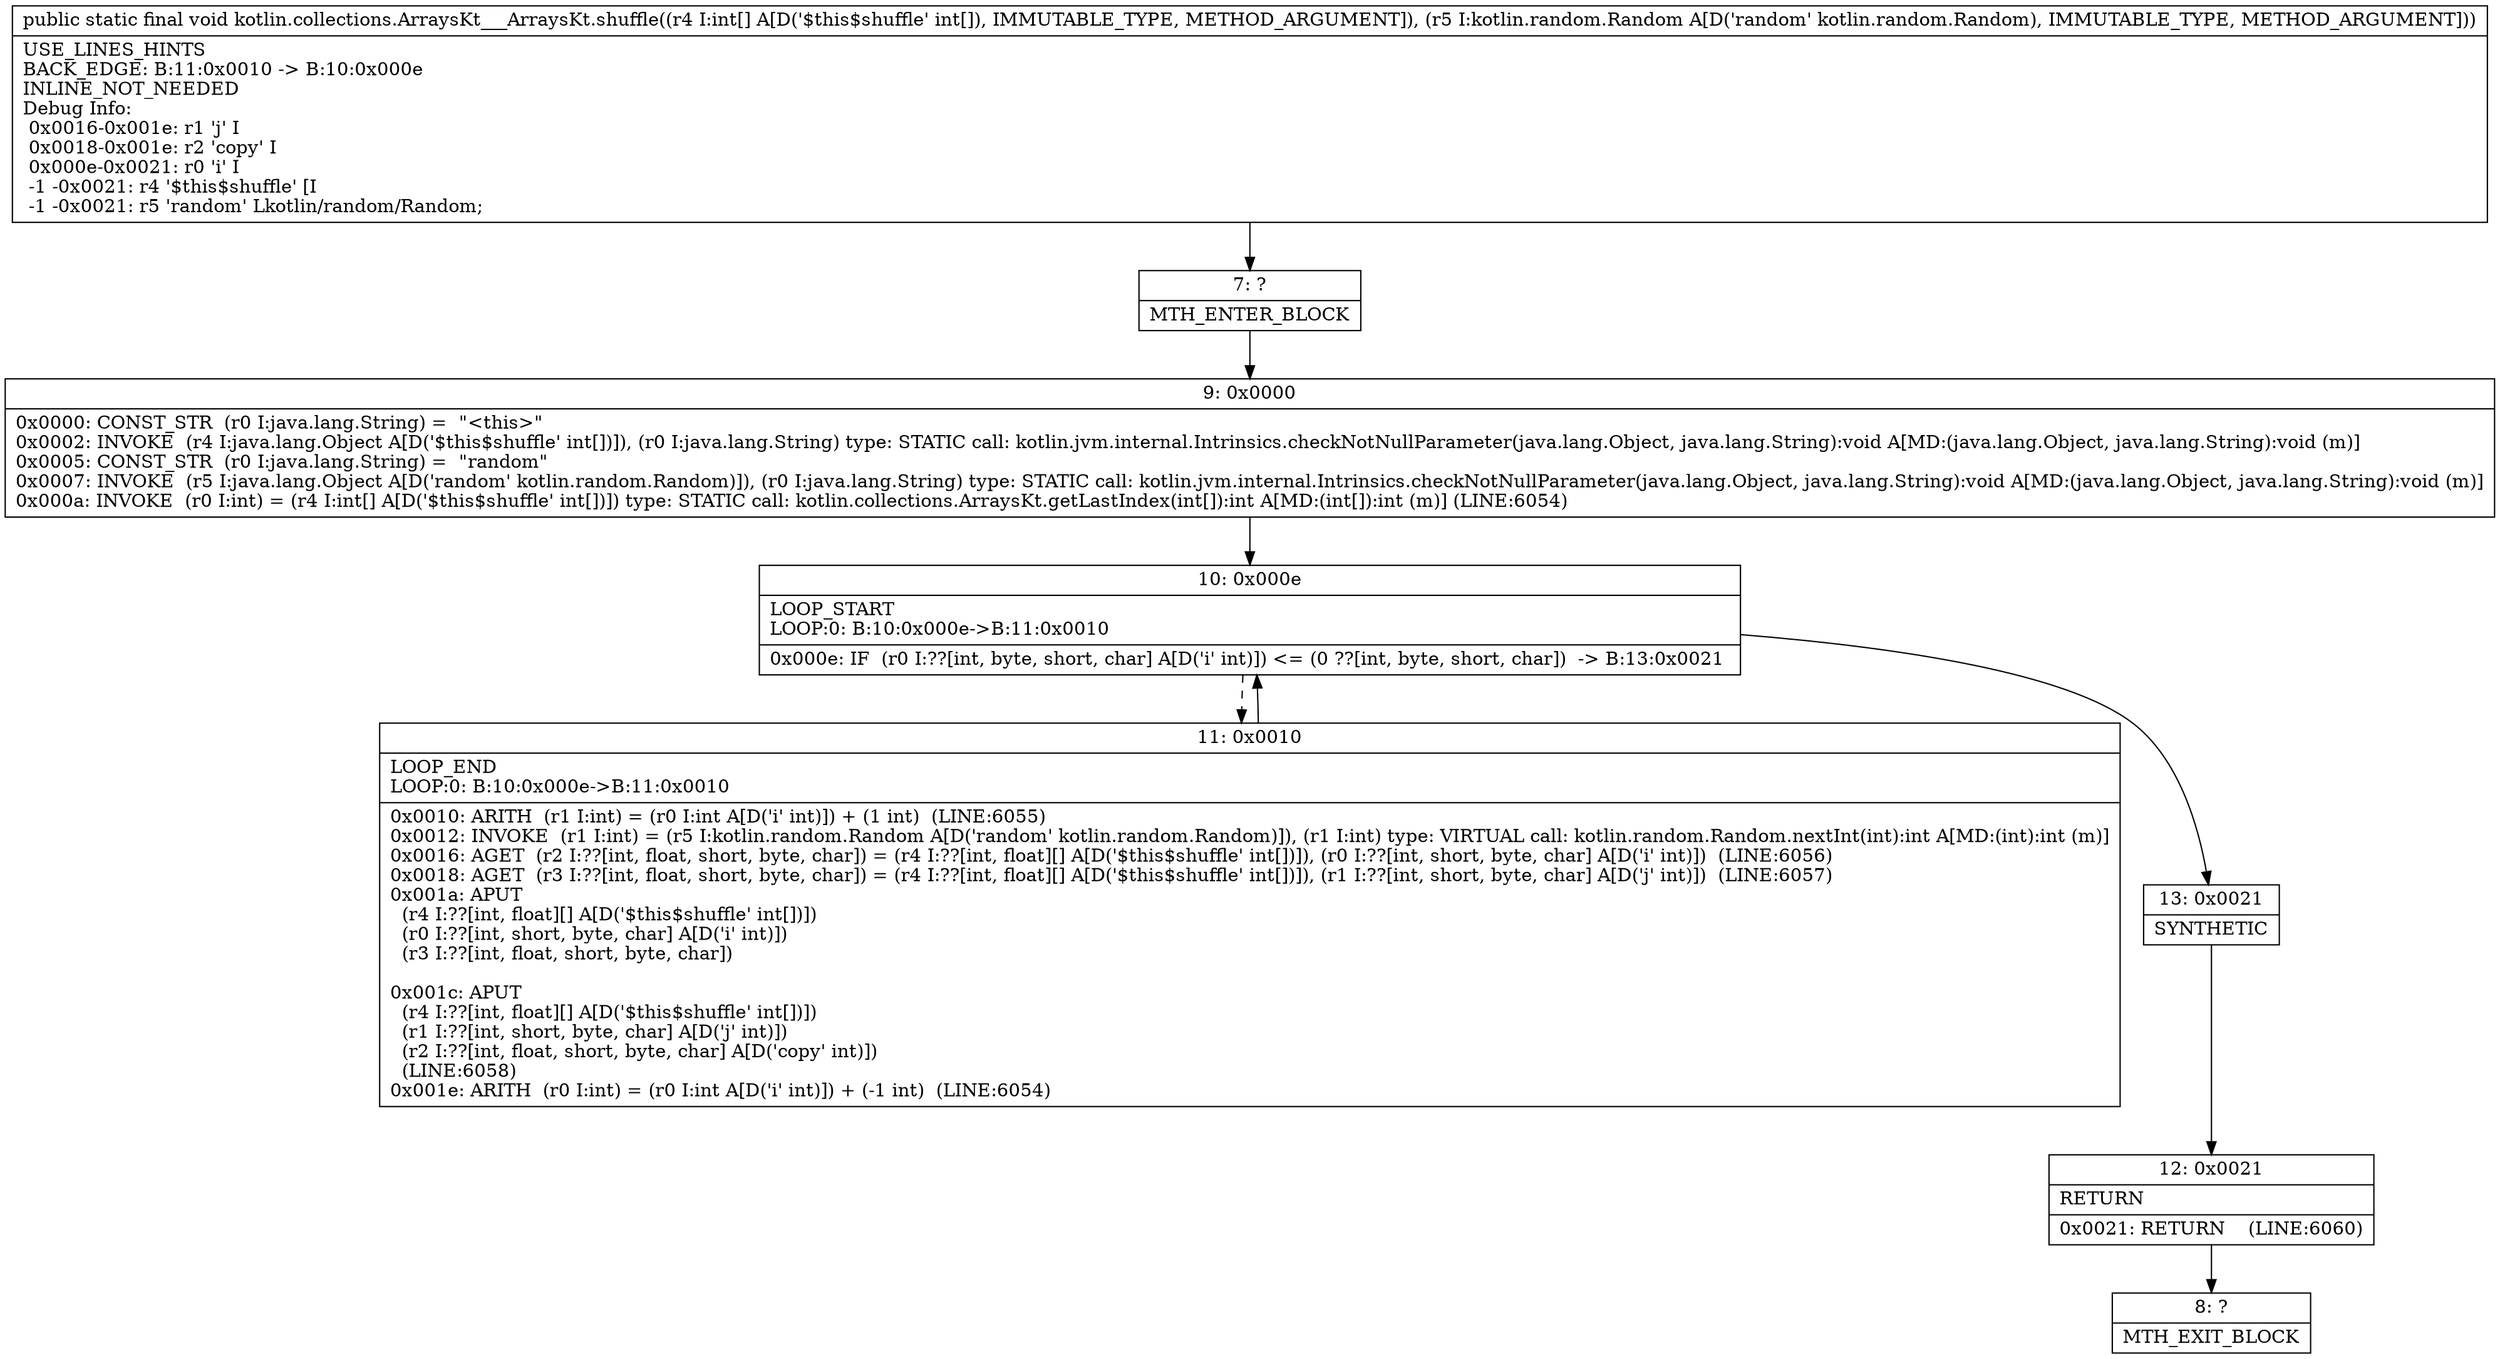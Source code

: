 digraph "CFG forkotlin.collections.ArraysKt___ArraysKt.shuffle([ILkotlin\/random\/Random;)V" {
Node_7 [shape=record,label="{7\:\ ?|MTH_ENTER_BLOCK\l}"];
Node_9 [shape=record,label="{9\:\ 0x0000|0x0000: CONST_STR  (r0 I:java.lang.String) =  \"\<this\>\" \l0x0002: INVOKE  (r4 I:java.lang.Object A[D('$this$shuffle' int[])]), (r0 I:java.lang.String) type: STATIC call: kotlin.jvm.internal.Intrinsics.checkNotNullParameter(java.lang.Object, java.lang.String):void A[MD:(java.lang.Object, java.lang.String):void (m)]\l0x0005: CONST_STR  (r0 I:java.lang.String) =  \"random\" \l0x0007: INVOKE  (r5 I:java.lang.Object A[D('random' kotlin.random.Random)]), (r0 I:java.lang.String) type: STATIC call: kotlin.jvm.internal.Intrinsics.checkNotNullParameter(java.lang.Object, java.lang.String):void A[MD:(java.lang.Object, java.lang.String):void (m)]\l0x000a: INVOKE  (r0 I:int) = (r4 I:int[] A[D('$this$shuffle' int[])]) type: STATIC call: kotlin.collections.ArraysKt.getLastIndex(int[]):int A[MD:(int[]):int (m)] (LINE:6054)\l}"];
Node_10 [shape=record,label="{10\:\ 0x000e|LOOP_START\lLOOP:0: B:10:0x000e\-\>B:11:0x0010\l|0x000e: IF  (r0 I:??[int, byte, short, char] A[D('i' int)]) \<= (0 ??[int, byte, short, char])  \-\> B:13:0x0021 \l}"];
Node_11 [shape=record,label="{11\:\ 0x0010|LOOP_END\lLOOP:0: B:10:0x000e\-\>B:11:0x0010\l|0x0010: ARITH  (r1 I:int) = (r0 I:int A[D('i' int)]) + (1 int)  (LINE:6055)\l0x0012: INVOKE  (r1 I:int) = (r5 I:kotlin.random.Random A[D('random' kotlin.random.Random)]), (r1 I:int) type: VIRTUAL call: kotlin.random.Random.nextInt(int):int A[MD:(int):int (m)]\l0x0016: AGET  (r2 I:??[int, float, short, byte, char]) = (r4 I:??[int, float][] A[D('$this$shuffle' int[])]), (r0 I:??[int, short, byte, char] A[D('i' int)])  (LINE:6056)\l0x0018: AGET  (r3 I:??[int, float, short, byte, char]) = (r4 I:??[int, float][] A[D('$this$shuffle' int[])]), (r1 I:??[int, short, byte, char] A[D('j' int)])  (LINE:6057)\l0x001a: APUT  \l  (r4 I:??[int, float][] A[D('$this$shuffle' int[])])\l  (r0 I:??[int, short, byte, char] A[D('i' int)])\l  (r3 I:??[int, float, short, byte, char])\l \l0x001c: APUT  \l  (r4 I:??[int, float][] A[D('$this$shuffle' int[])])\l  (r1 I:??[int, short, byte, char] A[D('j' int)])\l  (r2 I:??[int, float, short, byte, char] A[D('copy' int)])\l  (LINE:6058)\l0x001e: ARITH  (r0 I:int) = (r0 I:int A[D('i' int)]) + (\-1 int)  (LINE:6054)\l}"];
Node_13 [shape=record,label="{13\:\ 0x0021|SYNTHETIC\l}"];
Node_12 [shape=record,label="{12\:\ 0x0021|RETURN\l|0x0021: RETURN    (LINE:6060)\l}"];
Node_8 [shape=record,label="{8\:\ ?|MTH_EXIT_BLOCK\l}"];
MethodNode[shape=record,label="{public static final void kotlin.collections.ArraysKt___ArraysKt.shuffle((r4 I:int[] A[D('$this$shuffle' int[]), IMMUTABLE_TYPE, METHOD_ARGUMENT]), (r5 I:kotlin.random.Random A[D('random' kotlin.random.Random), IMMUTABLE_TYPE, METHOD_ARGUMENT]))  | USE_LINES_HINTS\lBACK_EDGE: B:11:0x0010 \-\> B:10:0x000e\lINLINE_NOT_NEEDED\lDebug Info:\l  0x0016\-0x001e: r1 'j' I\l  0x0018\-0x001e: r2 'copy' I\l  0x000e\-0x0021: r0 'i' I\l  \-1 \-0x0021: r4 '$this$shuffle' [I\l  \-1 \-0x0021: r5 'random' Lkotlin\/random\/Random;\l}"];
MethodNode -> Node_7;Node_7 -> Node_9;
Node_9 -> Node_10;
Node_10 -> Node_11[style=dashed];
Node_10 -> Node_13;
Node_11 -> Node_10;
Node_13 -> Node_12;
Node_12 -> Node_8;
}

